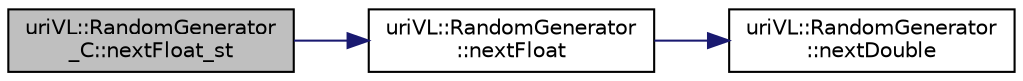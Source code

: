 digraph "uriVL::RandomGenerator_C::nextFloat_st"
{
  edge [fontname="Helvetica",fontsize="10",labelfontname="Helvetica",labelfontsize="10"];
  node [fontname="Helvetica",fontsize="10",shape=record];
  rankdir="LR";
  Node1 [label="uriVL::RandomGenerator\l_C::nextFloat_st",height=0.2,width=0.4,color="black", fillcolor="grey75", style="filled", fontcolor="black"];
  Node1 -> Node2 [color="midnightblue",fontsize="10",style="solid",fontname="Helvetica"];
  Node2 [label="uriVL::RandomGenerator\l::nextFloat",height=0.2,width=0.4,color="black", fillcolor="white", style="filled",URL="$classuriVL_1_1RandomGenerator.html#aa2e5e753166e82bf64de21edf5644bd2",tooltip="Returns a new uniformly-distributed float pseudo-random number in the range [0, 1[. "];
  Node2 -> Node3 [color="midnightblue",fontsize="10",style="solid",fontname="Helvetica"];
  Node3 [label="uriVL::RandomGenerator\l::nextDouble",height=0.2,width=0.4,color="black", fillcolor="white", style="filled",URL="$classuriVL_1_1RandomGenerator.html#a5cf372445b18b5cad72d0f5110d71ad8",tooltip="Returns a new uniformly-distributed double pseudo-random number in the range [0, 1[. "];
}
